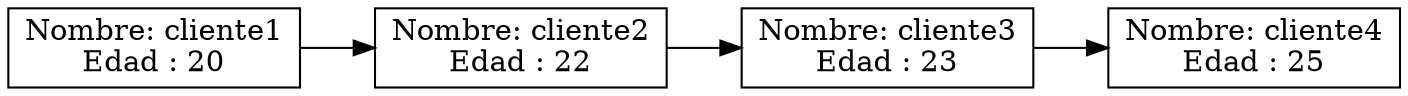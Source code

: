 digraph G{
 rankdir = LR;
node [shape=box]; 
 compound=true; 
1[label="Nombre: cliente1
Edad : 20"];
2[label="Nombre: cliente2
Edad : 22"];
3[label="Nombre: cliente3
Edad : 23"];
4[label="Nombre: cliente4
Edad : 25"];
1->2;
2->3;
3->4;

}
